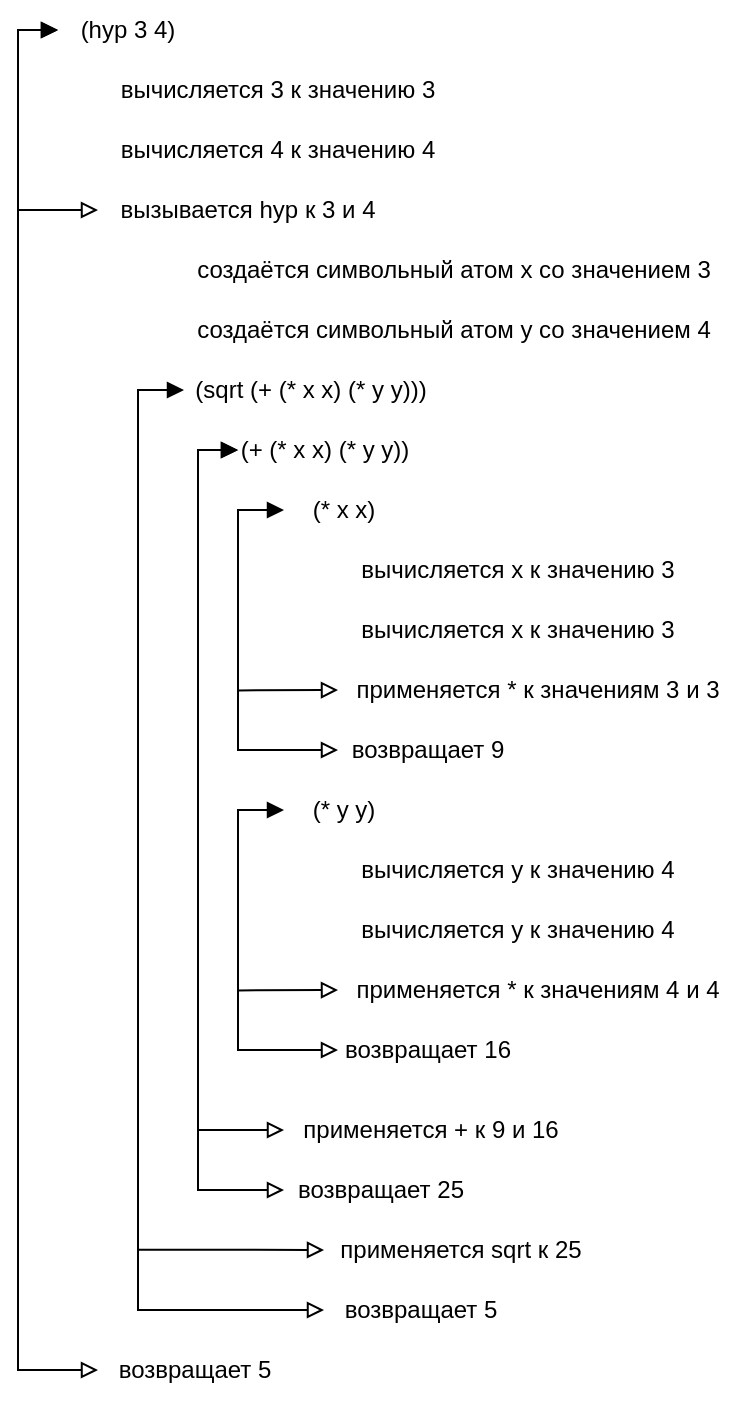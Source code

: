 <mxfile>
    <diagram id="OGLhsaKNKlpnYMKDaMmX" name="Page-1">
        <mxGraphModel dx="948" dy="906" grid="0" gridSize="10" guides="1" tooltips="1" connect="1" arrows="1" fold="1" page="0" pageScale="1" pageWidth="827" pageHeight="1169" math="0" shadow="0">
            <root>
                <mxCell id="0"/>
                <mxCell id="1" parent="0"/>
                <mxCell id="125" style="edgeStyle=none;rounded=0;html=1;exitX=0;exitY=0.5;exitDx=0;exitDy=0;entryX=0;entryY=0.5;entryDx=0;entryDy=0;startArrow=block;startFill=1;endArrow=block;endFill=0;" edge="1" parent="1" source="2" target="107">
                    <mxGeometry relative="1" as="geometry">
                        <Array as="points">
                            <mxPoint x="150" y="-65"/>
                            <mxPoint x="150" y="25"/>
                        </Array>
                    </mxGeometry>
                </mxCell>
                <mxCell id="126" style="edgeStyle=none;rounded=0;html=1;exitX=0;exitY=0.5;exitDx=0;exitDy=0;startArrow=block;startFill=1;endArrow=block;endFill=0;entryX=0;entryY=0.5;entryDx=0;entryDy=0;" edge="1" parent="1" source="2" target="127">
                    <mxGeometry relative="1" as="geometry">
                        <mxPoint x="150" y="580" as="targetPoint"/>
                        <Array as="points">
                            <mxPoint x="150" y="-65"/>
                            <mxPoint x="150" y="605"/>
                        </Array>
                    </mxGeometry>
                </mxCell>
                <mxCell id="2" value="(hyp 3 4)" style="text;strokeColor=none;align=center;fillColor=none;html=1;verticalAlign=middle;whiteSpace=wrap;rounded=0;" parent="1" vertex="1">
                    <mxGeometry x="170" y="-80" width="70" height="30" as="geometry"/>
                </mxCell>
                <mxCell id="14" style="edgeStyle=none;rounded=0;html=1;exitX=0;exitY=0.5;exitDx=0;exitDy=0;startArrow=block;startFill=1;endArrow=block;endFill=0;entryX=0;entryY=0.5;entryDx=0;entryDy=0;" parent="1" source="3" target="13" edge="1">
                    <mxGeometry relative="1" as="geometry">
                        <mxPoint x="280" y="320" as="targetPoint"/>
                        <Array as="points">
                            <mxPoint x="210" y="115"/>
                            <mxPoint x="210" y="575"/>
                        </Array>
                    </mxGeometry>
                </mxCell>
                <mxCell id="3" value="(sqrt (+ (* x x) (* y y)))" style="text;strokeColor=none;align=center;fillColor=none;html=1;verticalAlign=middle;whiteSpace=wrap;rounded=0;" parent="1" vertex="1">
                    <mxGeometry x="233" y="100" width="127" height="30" as="geometry"/>
                </mxCell>
                <mxCell id="122" style="edgeStyle=none;html=1;exitX=0;exitY=0.5;exitDx=0;exitDy=0;entryX=0;entryY=0.5;entryDx=0;entryDy=0;rounded=0;startArrow=block;startFill=1;endArrow=block;endFill=0;" edge="1" parent="1" source="4" target="120">
                    <mxGeometry relative="1" as="geometry">
                        <Array as="points">
                            <mxPoint x="240" y="145"/>
                            <mxPoint x="240" y="485"/>
                        </Array>
                    </mxGeometry>
                </mxCell>
                <mxCell id="123" style="edgeStyle=none;rounded=0;html=1;exitX=0;exitY=0.5;exitDx=0;exitDy=0;entryX=0;entryY=0.5;entryDx=0;entryDy=0;startArrow=block;startFill=1;endArrow=block;endFill=0;" edge="1" parent="1" source="4" target="121">
                    <mxGeometry relative="1" as="geometry">
                        <Array as="points">
                            <mxPoint x="240" y="145"/>
                            <mxPoint x="240" y="515"/>
                        </Array>
                    </mxGeometry>
                </mxCell>
                <mxCell id="4" value="(+ (* x x) (* y y))" style="text;strokeColor=none;align=center;fillColor=none;html=1;verticalAlign=middle;whiteSpace=wrap;rounded=0;" parent="1" vertex="1">
                    <mxGeometry x="260" y="130" width="87" height="30" as="geometry"/>
                </mxCell>
                <mxCell id="9" style="edgeStyle=none;html=1;exitX=0;exitY=0.5;exitDx=0;exitDy=0;entryX=0;entryY=0.5;entryDx=0;entryDy=0;endArrow=block;endFill=0;rounded=0;startArrow=block;startFill=1;" parent="1" source="5" target="8" edge="1">
                    <mxGeometry relative="1" as="geometry">
                        <Array as="points">
                            <mxPoint x="260" y="175"/>
                            <mxPoint x="260" y="295"/>
                        </Array>
                    </mxGeometry>
                </mxCell>
                <mxCell id="5" value="(* x x)" style="text;strokeColor=none;align=center;fillColor=none;html=1;verticalAlign=middle;whiteSpace=wrap;rounded=0;" parent="1" vertex="1">
                    <mxGeometry x="283" y="160" width="60" height="30" as="geometry"/>
                </mxCell>
                <mxCell id="6" value="вычисляется x к значению 3" style="text;strokeColor=none;align=center;fillColor=none;html=1;verticalAlign=middle;whiteSpace=wrap;rounded=0;" parent="1" vertex="1">
                    <mxGeometry x="310" y="190" width="180" height="30" as="geometry"/>
                </mxCell>
                <mxCell id="10" style="edgeStyle=none;rounded=0;html=1;exitX=0;exitY=0.5;exitDx=0;exitDy=0;startArrow=block;startFill=0;endArrow=none;endFill=0;" parent="1" source="7" edge="1">
                    <mxGeometry relative="1" as="geometry">
                        <mxPoint x="260" y="265.2" as="targetPoint"/>
                    </mxGeometry>
                </mxCell>
                <mxCell id="7" value="применяется * к значениям 3 и 3" style="text;strokeColor=none;align=center;fillColor=none;html=1;verticalAlign=middle;whiteSpace=wrap;rounded=0;" parent="1" vertex="1">
                    <mxGeometry x="310" y="250" width="200" height="30" as="geometry"/>
                </mxCell>
                <mxCell id="8" value="возвращает 9" style="text;strokeColor=none;align=center;fillColor=none;html=1;verticalAlign=middle;whiteSpace=wrap;rounded=0;" parent="1" vertex="1">
                    <mxGeometry x="310" y="280" width="90" height="30" as="geometry"/>
                </mxCell>
                <mxCell id="15" style="edgeStyle=none;rounded=0;html=1;exitX=0;exitY=0.5;exitDx=0;exitDy=0;startArrow=block;startFill=0;endArrow=none;endFill=0;" parent="1" source="12" edge="1">
                    <mxGeometry relative="1" as="geometry">
                        <mxPoint x="210" y="544.818" as="targetPoint"/>
                    </mxGeometry>
                </mxCell>
                <mxCell id="12" value="применяется sqrt к 25" style="text;strokeColor=none;align=center;fillColor=none;html=1;verticalAlign=middle;whiteSpace=wrap;rounded=0;" parent="1" vertex="1">
                    <mxGeometry x="303" y="530" width="137" height="30" as="geometry"/>
                </mxCell>
                <mxCell id="13" value="возвращает 5" style="text;strokeColor=none;align=center;fillColor=none;html=1;verticalAlign=middle;whiteSpace=wrap;rounded=0;" parent="1" vertex="1">
                    <mxGeometry x="303" y="560" width="97" height="30" as="geometry"/>
                </mxCell>
                <mxCell id="105" value="вычисляется 3 к значению 3" style="text;strokeColor=none;align=center;fillColor=none;html=1;verticalAlign=middle;whiteSpace=wrap;rounded=0;" vertex="1" parent="1">
                    <mxGeometry x="190" y="-50" width="180" height="30" as="geometry"/>
                </mxCell>
                <mxCell id="106" value="вычисляется 4 к значению 4" style="text;strokeColor=none;align=center;fillColor=none;html=1;verticalAlign=middle;whiteSpace=wrap;rounded=0;" vertex="1" parent="1">
                    <mxGeometry x="190" y="-20" width="180" height="30" as="geometry"/>
                </mxCell>
                <mxCell id="107" value="вызывается hyp к 3 и 4" style="text;strokeColor=none;align=center;fillColor=none;html=1;verticalAlign=middle;whiteSpace=wrap;rounded=0;" vertex="1" parent="1">
                    <mxGeometry x="190" y="10" width="150" height="30" as="geometry"/>
                </mxCell>
                <mxCell id="108" value="создаётся символьный атом x со значением 3" style="text;strokeColor=none;align=center;fillColor=none;html=1;verticalAlign=middle;whiteSpace=wrap;rounded=0;" vertex="1" parent="1">
                    <mxGeometry x="233" y="40" width="270" height="30" as="geometry"/>
                </mxCell>
                <mxCell id="109" value="создаётся символьный атом y со значением 4" style="text;strokeColor=none;align=center;fillColor=none;html=1;verticalAlign=middle;whiteSpace=wrap;rounded=0;" vertex="1" parent="1">
                    <mxGeometry x="233" y="70" width="270" height="30" as="geometry"/>
                </mxCell>
                <mxCell id="111" value="вычисляется x к значению 3" style="text;strokeColor=none;align=center;fillColor=none;html=1;verticalAlign=middle;whiteSpace=wrap;rounded=0;" vertex="1" parent="1">
                    <mxGeometry x="310" y="220" width="180" height="30" as="geometry"/>
                </mxCell>
                <mxCell id="112" style="edgeStyle=none;html=1;exitX=0;exitY=0.5;exitDx=0;exitDy=0;entryX=0;entryY=0.5;entryDx=0;entryDy=0;endArrow=block;endFill=0;rounded=0;startArrow=block;startFill=1;" edge="1" parent="1" source="113" target="116">
                    <mxGeometry relative="1" as="geometry">
                        <Array as="points">
                            <mxPoint x="260" y="325"/>
                            <mxPoint x="260" y="445"/>
                        </Array>
                    </mxGeometry>
                </mxCell>
                <mxCell id="113" value="(* y y)" style="text;strokeColor=none;align=center;fillColor=none;html=1;verticalAlign=middle;whiteSpace=wrap;rounded=0;" vertex="1" parent="1">
                    <mxGeometry x="283" y="310" width="60" height="30" as="geometry"/>
                </mxCell>
                <mxCell id="114" value="вычисляется y к значению 4" style="text;strokeColor=none;align=center;fillColor=none;html=1;verticalAlign=middle;whiteSpace=wrap;rounded=0;" vertex="1" parent="1">
                    <mxGeometry x="310" y="340" width="180" height="30" as="geometry"/>
                </mxCell>
                <mxCell id="115" style="edgeStyle=none;rounded=0;html=1;exitX=0;exitY=0.5;exitDx=0;exitDy=0;startArrow=block;startFill=0;endArrow=none;endFill=0;" edge="1" parent="1">
                    <mxGeometry relative="1" as="geometry">
                        <mxPoint x="260" y="415.2" as="targetPoint"/>
                        <mxPoint x="310" y="415" as="sourcePoint"/>
                    </mxGeometry>
                </mxCell>
                <mxCell id="116" value="возвращает 16" style="text;strokeColor=none;align=center;fillColor=none;html=1;verticalAlign=middle;whiteSpace=wrap;rounded=0;" vertex="1" parent="1">
                    <mxGeometry x="310" y="430" width="90" height="30" as="geometry"/>
                </mxCell>
                <mxCell id="117" value="вычисляется y к значению 4" style="text;strokeColor=none;align=center;fillColor=none;html=1;verticalAlign=middle;whiteSpace=wrap;rounded=0;" vertex="1" parent="1">
                    <mxGeometry x="310" y="370" width="180" height="30" as="geometry"/>
                </mxCell>
                <mxCell id="118" value="применяется * к значениям 4 и 4" style="text;strokeColor=none;align=center;fillColor=none;html=1;verticalAlign=middle;whiteSpace=wrap;rounded=0;" vertex="1" parent="1">
                    <mxGeometry x="310" y="400" width="200" height="30" as="geometry"/>
                </mxCell>
                <mxCell id="120" value="применяется + к 9 и 16" style="text;strokeColor=none;align=center;fillColor=none;html=1;verticalAlign=middle;whiteSpace=wrap;rounded=0;" vertex="1" parent="1">
                    <mxGeometry x="283" y="470" width="147" height="30" as="geometry"/>
                </mxCell>
                <mxCell id="121" value="возвращает 25" style="text;strokeColor=none;align=center;fillColor=none;html=1;verticalAlign=middle;whiteSpace=wrap;rounded=0;" vertex="1" parent="1">
                    <mxGeometry x="283" y="500" width="97" height="30" as="geometry"/>
                </mxCell>
                <mxCell id="127" value="возвращает 5" style="text;strokeColor=none;align=center;fillColor=none;html=1;verticalAlign=middle;whiteSpace=wrap;rounded=0;" vertex="1" parent="1">
                    <mxGeometry x="190" y="590" width="97" height="30" as="geometry"/>
                </mxCell>
            </root>
        </mxGraphModel>
    </diagram>
</mxfile>